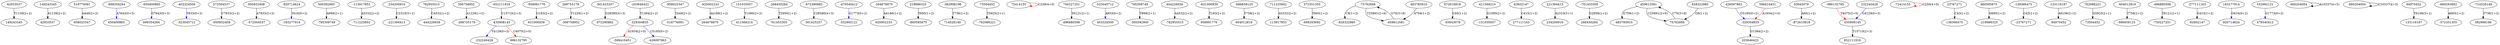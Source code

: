 digraph {
nodesep = 0.5;
-42933537 [style=filled fillcolor="white"]
42933537 [style=filled fillcolor="white"]
518776091 [style=filled fillcolor="white"]
-699354264 [style=filled fillcolor="white"]
699354264 [style=filled fillcolor="white"]
-523045712 [style=filled fillcolor="white"]
-950932408 [style=filled fillcolor="white"]
950932408 [style=filled fillcolor="white"]
-920714624 [style=filled fillcolor="white"]
500392900 [style=filled fillcolor="white"]
-711225802 [style=filled fillcolor="white"]
-234200916 [style=filled fillcolor="white"]
782955515 [style=filled fillcolor="white"]
-268755179 [style=filled fillcolor="white"]
-435908145 [style=filled fillcolor="white"]
-958991776 [style=filled fillcolor="white"]
268755179 [style=filled fillcolor="white"]
-301425257 [style=filled fillcolor="white"]
-598410451 [style=filled fillcolor="white"]
572504537 [style=filled fillcolor="white"]
-518776091 [style=filled fillcolor="white"]
264678970 [style=filled fillcolor="white"]
151035057 [style=filled fillcolor="white"]
-268450284 [style=filled fillcolor="white"]
-672390882 [style=filled fillcolor="white"]
-203646422 [style=filled fillcolor="white"]
-532992121 [style=filled fillcolor="white"]
-113917853 [style=filled fillcolor="white"]
920002233 [style=filled fillcolor="white"]
-860585875 [style=filled fillcolor="white"]
-382998196 [style=filled fillcolor="white"]
-232240428 [style=filled fillcolor="white"]
-444226939 [style=filled fillcolor="white"]
-762086221 [style=filled fillcolor="white"]
72414155 [style=filled fillcolor="white"]
219986325 [style=filled fillcolor="white"]
750227251 [style=filled fillcolor="white"]
523045712 [style=filled fillcolor="white"]
-500392900 [style=filled fillcolor="white"]
-183277914 [style=filled fillcolor="white"]
-650400865 [style=filled fillcolor="white"]
-306758952 [style=filled fillcolor="white"]
-782955515 [style=filled fillcolor="white"]
958991776 [style=filled fillcolor="white"]
-686658125 [style=filled fillcolor="white"]
113917853 [style=filled fillcolor="white"]
669293692 [style=filled fillcolor="white"]
-75762668 [style=filled fillcolor="white"]
-631000939 [style=filled fillcolor="white"]
872610818 [style=filled fillcolor="white"]
650400865 [style=filled fillcolor="white"]
795309749 [style=filled fillcolor="white"]
-403324500 [style=filled fillcolor="white"]
-151035057 [style=filled fillcolor="white"]
277111163 [style=filled fillcolor="white"]
411568210 [style=filled fillcolor="white"]
221394413 [style=filled fillcolor="white"]
268450284 [style=filled fillcolor="white"]
-483785910 [style=filled fillcolor="white"]
828322985 [style=filled fillcolor="white"]
426097863 [style=filled fillcolor="white"]
459612581 [style=filled fillcolor="white"]
-872610818 [style=filled fillcolor="white"]
652111916 [style=filled fillcolor="white"]
444226939 [style=filled fillcolor="white"]
958025347 [style=filled fillcolor="white"]
-72414155 [style=filled fillcolor="white"]
138366475 [style=filled fillcolor="white"]
-219986325 [style=filled fillcolor="white"]
-138366475 [style=filled fillcolor="white"]
-329304835 [style=filled fillcolor="white"]
329304835 [style=filled fillcolor="white"]
-958025347 [style=filled fillcolor="white"]
-795309749 [style=filled fillcolor="white"]
598410451 [style=filled fillcolor="white"]
-411568210 [style=filled fillcolor="white"]
-133116197 [style=filled fillcolor="white"]
73504452 [style=filled fillcolor="white"]
403324500 [style=filled fillcolor="white"]
686658125 [style=filled fillcolor="white"]
-828322985 [style=filled fillcolor="white"]
860585875 [style=filled fillcolor="white"]
-496880598 [style=filled fillcolor="white"]
-996132795 [style=filled fillcolor="white"]
-459612581 [style=filled fillcolor="white"]
-652111916 [style=filled fillcolor="white"]
23767271 [style=filled fillcolor="white"]
714528149 [style=filled fillcolor="white"]
-62602147 [style=filled fillcolor="white"]
483785910 [style=filled fillcolor="white"]
920714624 [style=filled fillcolor="white"]
93943078 [style=filled fillcolor="white"]
149243345 [style=filled fillcolor="white"]
234200916 [style=filled fillcolor="white"]
-426097863 [style=filled fillcolor="white"]
-750227251 [style=filled fillcolor="white"]
-149243345 [style=filled fillcolor="white"]
496880598 [style=filled fillcolor="white"]
232240428 [style=filled fillcolor="white"]
435908145 [style=filled fillcolor="white"]
479540412 [style=filled fillcolor="white"]
301425257 [style=filled fillcolor="white"]
-23767271 [style=filled fillcolor="white"]
660204004 [style=filled fillcolor="white"]
-660204004 [style=filled fillcolor="white"]
62602147 [style=filled fillcolor="white"]
183277914 [style=filled fillcolor="white"]
94970452 [style=filled fillcolor="white"]
306758952 [style=filled fillcolor="white"]
532992121 [style=filled fillcolor="white"]
996132795 [style=filled fillcolor="white"]
-94970452 [style=filled fillcolor="white"]
761453305 [style=filled fillcolor="white"]
-761453305 [style=filled fillcolor="white"]
-277111163 [style=filled fillcolor="white"]
133116197 [style=filled fillcolor="white"]
-572504537 [style=filled fillcolor="white"]
604012819 [style=filled fillcolor="white"]
-604012819 [style=filled fillcolor="white"]
572351355 [style=filled fillcolor="white"]
-572351355 [style=filled fillcolor="white"]
-714528149 [style=filled fillcolor="white"]
-73504452 [style=filled fillcolor="white"]
711225802 [style=filled fillcolor="white"]
382998196 [style=filled fillcolor="white"]
-264678970 [style=filled fillcolor="white"]
203646422 [style=filled fillcolor="white"]
-93943078 [style=filled fillcolor="white"]
-669293692 [style=filled fillcolor="white"]
-221394413 [style=filled fillcolor="white"]
-920002233 [style=filled fillcolor="white"]
672390882 [style=filled fillcolor="white"]
75762668 [style=filled fillcolor="white"]
631000939 [style=filled fillcolor="white"]
762086221 [style=filled fillcolor="white"]
-479540412 [style=filled fillcolor="white"]
"-42933537" -> "149243345" [label="T1139(2+2)", color="black", penwidth=1]
"518776091" -> "958025347" [label="A449(2+2)", color="black", penwidth=1]
"-699354264" -> "650400865" [label="A7643(0+3)", color="blue", penwidth=1]
"950932408" -> "-572504537" [label="A7933(2+2)", color="black", penwidth=1]
"-920714624" -> "-183277914" [label="T616(0+2)", color="blue", penwidth=1]
"500392900" -> "-795309749" [label="A999(2+1)", color="black", penwidth=1]
"-234200916" -> "-221394413" [label="C2310(3+1)", color="black", penwidth=1]
"782955515" -> "-444226939" [label="C4532(1+2)", color="black", penwidth=1]
"-435908145" -> "-232240428" [label="T4129(0+3)", color="blue", penwidth=1]
"-435908145" -> "996132795" [label="C4075(2+0)", color="red", penwidth=1]
"-958991776" -> "631000939" [label="G183(2+2)", color="black", penwidth=1]
"268755179" -> "-306758952" [label="T1229(1+2)", color="black", penwidth=1]
"-301425257" -> "672390882" [label="G28580(4+3)", color="black", penwidth=1]
"572504537" -> "-950932408" [label="C7933(2+2)", color="black", penwidth=1]
"151035057" -> "411568210" [label="T1090(2+2)", color="black", penwidth=1]
"-268450284" -> "761453305" [label="T2956(1+2)", color="black", penwidth=1]
"-672390882" -> "301425257" [label="C28580(4+3)", color="black", penwidth=1]
"-203646422" -> "329304835" [label="T1384(2+2)", color="black", penwidth=1]
"-113917853" -> "-711225802" [label="A5332(2+2)", color="black", penwidth=1]
"-382998196" -> "714528149" [label="T736(1+2)", color="black", penwidth=1]
"72414155" -> "72414155" [label="C259(4+0)", color="red", penwidth=1]
"219986325" -> "-860585875" [label="T695(1+2)", color="black", penwidth=1]
"750227251" -> "496880598" [label="T6121(2+1)", color="black", penwidth=1]
"523045712" -> "403324500" [label="A833(0+2)", color="blue", penwidth=1]
"-650400865" -> "699354264" [label="G7643(0+3)", color="blue", penwidth=1]
"-686658125" -> "604012819" [label="T758(2+2)", color="black", penwidth=1]
"-75762668" -> "-459612581" [label="T25891(2+6)", color="black", penwidth=1]
"-75762668" -> "-828322985" [label="C8(1+2)", color="black", penwidth=1]
"-631000939" -> "958991776" [label="T183(2+2)", color="black", penwidth=1]
"872610818" -> "-93943078" [label="C60(1+2)", color="black", penwidth=1]
"795309749" -> "-500392900" [label="T999(2+1)", color="black", penwidth=1]
"-403324500" -> "-523045712" [label="T833(0+2)", color="blue", penwidth=1]
"221394413" -> "234200916" [label="A2310(3+1)", color="black", penwidth=1]
"828322985" -> "75762668" [label="G8(1+2)", color="black", penwidth=1]
"426097863" -> "-329304835" [label="G5185(0+2)", color="blue", penwidth=1]
"459612581" -> "75762668" [label="C25891(2+6)", color="black", penwidth=1]
"459612581" -> "-483785910" [label="G759(1+2)", color="black", penwidth=1]
"444226939" -> "-782955515" [label="A4532(1+2)", color="black", penwidth=1]
"-72414155" -> "-72414155" [label="C259(4+0)", color="red", penwidth=1]
"-138366475" -> "-23767271" [label="G43(1+2)", color="black", penwidth=1]
"-329304835" -> "203646422" [label="G1384(2+2)", color="black", penwidth=1]
"329304835" -> "-426097863" [label="C5185(0+2)", color="blue", penwidth=1]
"329304835" -> "-598410451" [label="A1934(2+0)", color="red", penwidth=1]
"-958025347" -> "-518776091" [label="T449(2+2)", color="black", penwidth=1]
"598410451" -> "-329304835" [label="A1934(2+0)", color="red", penwidth=1]
"-411568210" -> "-151035057" [label="G1090(2+2)", color="black", penwidth=1]
"-133116197" -> "-94970452" [label="A9106(2+2)", color="black", penwidth=1]
"860585875" -> "-219986325" [label="G695(1+2)", color="black", penwidth=1]
"-496880598" -> "-750227251" [label="T6121(2+1)", color="black", penwidth=1]
"-996132795" -> "435908145" [label="T4075(2+0)", color="red", penwidth=1]
"-459612581" -> "-75762668" [label="G70(3+8)", color="black", penwidth=1]
"-652111916" -> "-435908145" [label="C15710(2+3)", color="black", penwidth=1]
"23767271" -> "138366475" [label="C43(1+2)", color="black", penwidth=1]
"483785910" -> "-459612581" [label="A759(1+2)", color="black", penwidth=1]
"93943078" -> "-872610818" [label="A60(1+2)", color="black", penwidth=1]
"-149243345" -> "42933537" [label="A1139(2+2)", color="black", penwidth=1]
"232240428" -> "435908145" [label="G4129(0+3)", color="blue", penwidth=1]
"435908145" -> "652111916" [label="T15710(2+3)", color="black", penwidth=1]
"660204004" -> "660204004" [label="A10337(4+5)", color="black", penwidth=1]
"-660204004" -> "-660204004" [label="C10337(4+5)", color="black", penwidth=1]
"62602147" -> "277111163" [label="C415(1+2)", color="black", penwidth=1]
"183277914" -> "920714624" [label="G616(0+2)", color="blue", penwidth=1]
"94970452" -> "133116197" [label="T9106(3+1)", color="black", penwidth=1]
"306758952" -> "-268755179" [label="A1229(1+2)", color="black", penwidth=1]
"532992121" -> "479540412" [label="G1773(0+2)", color="blue", penwidth=1]
"-761453305" -> "268450284" [label="G2956(1+2)", color="black", penwidth=1]
"-277111163" -> "-62602147" [label="G415(1+2)", color="black", penwidth=1]
"-604012819" -> "686658125" [label="T758(2+2)", color="black", penwidth=1]
"572351355" -> "669293692" [label="T693(1+2)", color="black", penwidth=1]
"-714528149" -> "382998196" [label="T736(1+2)", color="black", penwidth=1]
"-73504452" -> "-762086221" [label="T5925(2+1)", color="black", penwidth=1]
"711225802" -> "113917853" [label="A5332(2+2)", color="black", penwidth=1]
"-264678970" -> "920002233" [label="A4186(1+2)", color="black", penwidth=1]
"-669293692" -> "-572351355" [label="A693(1+2)", color="black", penwidth=1]
"-920002233" -> "264678970" [label="A4186(1+2)", color="black", penwidth=1]
"75762668" -> "459612581" [label="C70(3+8)", color="black", penwidth=1]
"762086221" -> "73504452" [label="G5925(2+1)", color="black", penwidth=1]
"-479540412" -> "-532992121" [label="G1773(0+2)", color="blue", penwidth=1]
}
